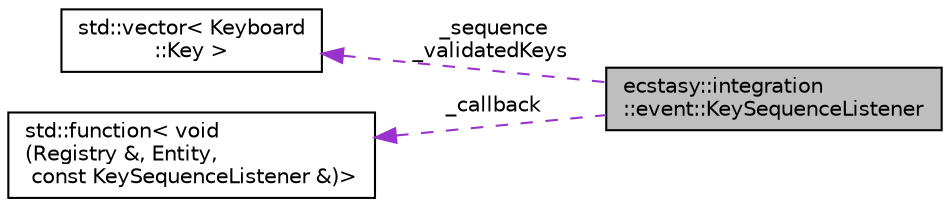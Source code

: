 digraph "ecstasy::integration::event::KeySequenceListener"
{
 // LATEX_PDF_SIZE
  edge [fontname="Helvetica",fontsize="10",labelfontname="Helvetica",labelfontsize="10"];
  node [fontname="Helvetica",fontsize="10",shape=record];
  rankdir="LR";
  Node1 [label="ecstasy::integration\l::event::KeySequenceListener",height=0.2,width=0.4,color="black", fillcolor="grey75", style="filled", fontcolor="black",tooltip="Listener of a key sequence."];
  Node2 -> Node1 [dir="back",color="darkorchid3",fontsize="10",style="dashed",label=" _sequence\n_validatedKeys" ,fontname="Helvetica"];
  Node2 [label="std::vector\< Keyboard\l::Key \>",height=0.2,width=0.4,color="black", fillcolor="white", style="filled",URL="/home/runner/work/ecstasy/ecstasy/doc/external/cppreference-doxygen-web.tag.xml$cpp/container/vector.html",tooltip=" "];
  Node3 -> Node1 [dir="back",color="darkorchid3",fontsize="10",style="dashed",label=" _callback" ,fontname="Helvetica"];
  Node3 [label="std::function\< void\l(Registry &, Entity,\l const KeySequenceListener &)\>",height=0.2,width=0.4,color="black", fillcolor="white", style="filled",URL="/home/runner/work/ecstasy/ecstasy/doc/external/cppreference-doxygen-web.tag.xml$cpp/utility/functional/function.html",tooltip=" "];
}
